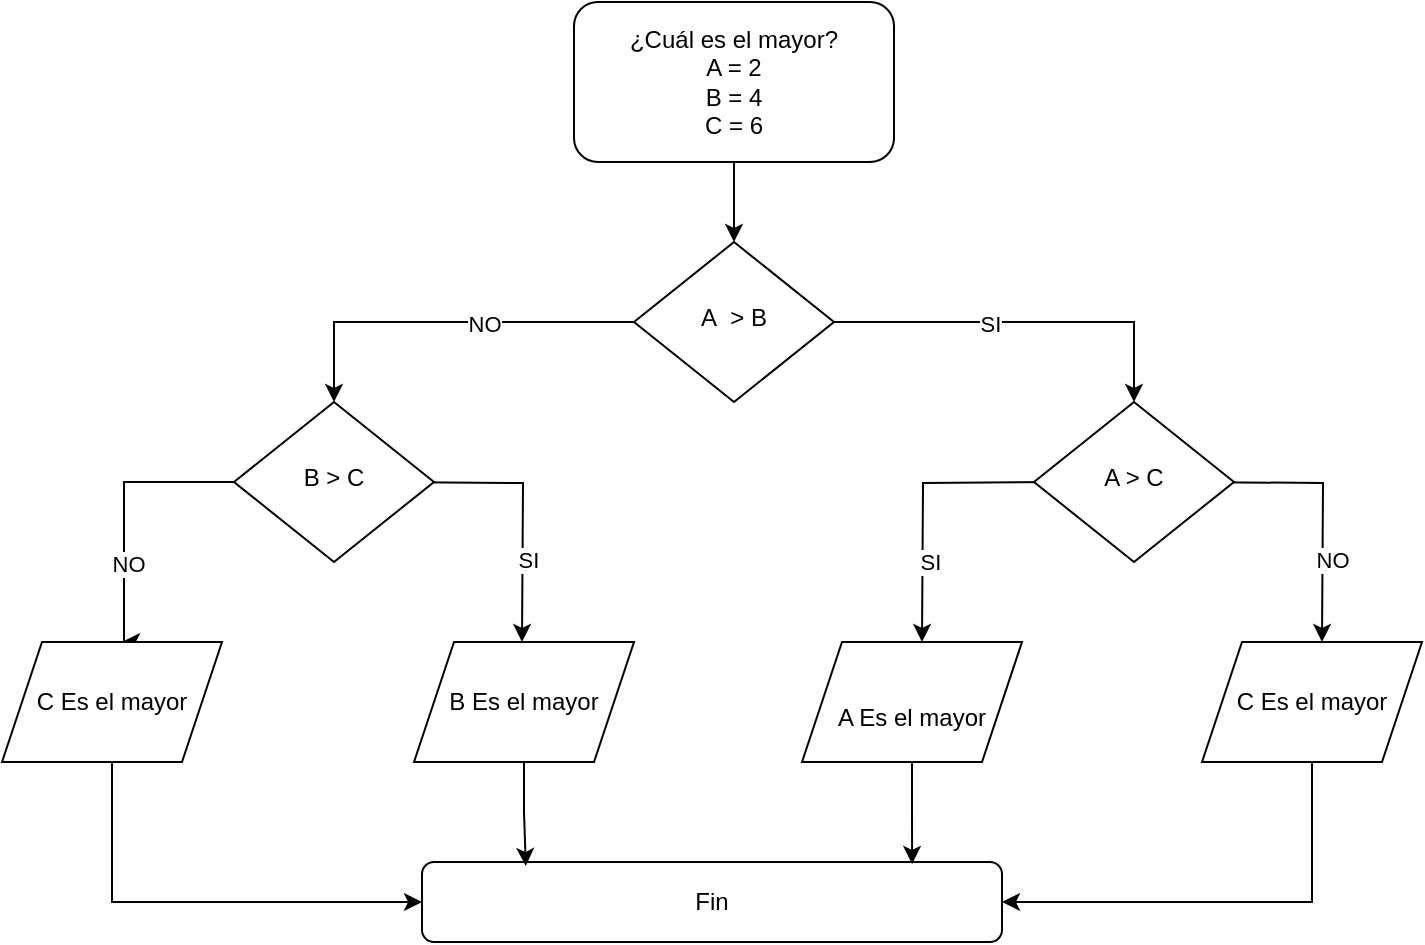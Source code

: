<mxfile version="22.0.4" type="device">
  <diagram id="C5RBs43oDa-KdzZeNtuy" name="Page-1">
    <mxGraphModel dx="880" dy="470" grid="1" gridSize="10" guides="1" tooltips="1" connect="1" arrows="1" fold="1" page="1" pageScale="1" pageWidth="827" pageHeight="1169" math="0" shadow="0">
      <root>
        <mxCell id="WIyWlLk6GJQsqaUBKTNV-0" />
        <mxCell id="WIyWlLk6GJQsqaUBKTNV-1" parent="WIyWlLk6GJQsqaUBKTNV-0" />
        <mxCell id="l5PZcpf08F1-hUitza8Y-64" style="edgeStyle=orthogonalEdgeStyle;rounded=0;orthogonalLoop=1;jettySize=auto;html=1;entryX=0.5;entryY=0;entryDx=0;entryDy=0;" edge="1" parent="WIyWlLk6GJQsqaUBKTNV-1" source="WIyWlLk6GJQsqaUBKTNV-3" target="WIyWlLk6GJQsqaUBKTNV-6">
          <mxGeometry relative="1" as="geometry" />
        </mxCell>
        <mxCell id="WIyWlLk6GJQsqaUBKTNV-3" value="¿Cuál es el mayor?&lt;br&gt;A = 2&lt;br&gt;B = 4&lt;br&gt;C = 6" style="rounded=1;whiteSpace=wrap;html=1;fontSize=12;glass=0;strokeWidth=1;shadow=0;" parent="WIyWlLk6GJQsqaUBKTNV-1" vertex="1">
          <mxGeometry x="386" width="160" height="80" as="geometry" />
        </mxCell>
        <mxCell id="l5PZcpf08F1-hUitza8Y-68" style="edgeStyle=orthogonalEdgeStyle;rounded=0;orthogonalLoop=1;jettySize=auto;html=1;entryX=0.5;entryY=0;entryDx=0;entryDy=0;" edge="1" parent="WIyWlLk6GJQsqaUBKTNV-1" source="WIyWlLk6GJQsqaUBKTNV-6" target="WIyWlLk6GJQsqaUBKTNV-10">
          <mxGeometry relative="1" as="geometry" />
        </mxCell>
        <mxCell id="l5PZcpf08F1-hUitza8Y-69" value="SI" style="edgeLabel;html=1;align=center;verticalAlign=middle;resizable=0;points=[];" vertex="1" connectable="0" parent="l5PZcpf08F1-hUitza8Y-68">
          <mxGeometry x="-0.18" y="-1" relative="1" as="geometry">
            <mxPoint as="offset" />
          </mxGeometry>
        </mxCell>
        <mxCell id="l5PZcpf08F1-hUitza8Y-70" style="edgeStyle=orthogonalEdgeStyle;rounded=0;orthogonalLoop=1;jettySize=auto;html=1;entryX=0.5;entryY=0;entryDx=0;entryDy=0;" edge="1" parent="WIyWlLk6GJQsqaUBKTNV-1" source="WIyWlLk6GJQsqaUBKTNV-6" target="l5PZcpf08F1-hUitza8Y-14">
          <mxGeometry relative="1" as="geometry" />
        </mxCell>
        <mxCell id="l5PZcpf08F1-hUitza8Y-71" value="NO" style="edgeLabel;html=1;align=center;verticalAlign=middle;resizable=0;points=[];" vertex="1" connectable="0" parent="l5PZcpf08F1-hUitza8Y-70">
          <mxGeometry x="-0.21" y="1" relative="1" as="geometry">
            <mxPoint as="offset" />
          </mxGeometry>
        </mxCell>
        <mxCell id="WIyWlLk6GJQsqaUBKTNV-6" value="A&amp;nbsp; &amp;gt; B" style="rhombus;whiteSpace=wrap;html=1;shadow=0;fontFamily=Helvetica;fontSize=12;align=center;strokeWidth=1;spacing=6;spacingTop=-4;" parent="WIyWlLk6GJQsqaUBKTNV-1" vertex="1">
          <mxGeometry x="416" y="120" width="100" height="80" as="geometry" />
        </mxCell>
        <mxCell id="l5PZcpf08F1-hUitza8Y-73" style="edgeStyle=orthogonalEdgeStyle;rounded=0;orthogonalLoop=1;jettySize=auto;html=1;" edge="1" parent="WIyWlLk6GJQsqaUBKTNV-1">
          <mxGeometry relative="1" as="geometry">
            <mxPoint x="760" y="320" as="targetPoint" />
            <mxPoint x="690" y="240" as="sourcePoint" />
          </mxGeometry>
        </mxCell>
        <mxCell id="l5PZcpf08F1-hUitza8Y-80" value="NO" style="edgeLabel;html=1;align=center;verticalAlign=middle;resizable=0;points=[];" vertex="1" connectable="0" parent="l5PZcpf08F1-hUitza8Y-73">
          <mxGeometry x="0.455" y="4" relative="1" as="geometry">
            <mxPoint as="offset" />
          </mxGeometry>
        </mxCell>
        <mxCell id="l5PZcpf08F1-hUitza8Y-74" style="edgeStyle=orthogonalEdgeStyle;rounded=0;orthogonalLoop=1;jettySize=auto;html=1;" edge="1" parent="WIyWlLk6GJQsqaUBKTNV-1">
          <mxGeometry relative="1" as="geometry">
            <mxPoint x="560" y="320" as="targetPoint" />
            <mxPoint x="630" y="240" as="sourcePoint" />
          </mxGeometry>
        </mxCell>
        <mxCell id="l5PZcpf08F1-hUitza8Y-79" value="SI" style="edgeLabel;html=1;align=center;verticalAlign=middle;resizable=0;points=[];" vertex="1" connectable="0" parent="l5PZcpf08F1-hUitza8Y-74">
          <mxGeometry x="0.465" y="3" relative="1" as="geometry">
            <mxPoint as="offset" />
          </mxGeometry>
        </mxCell>
        <mxCell id="WIyWlLk6GJQsqaUBKTNV-10" value="A &amp;gt; C" style="rhombus;whiteSpace=wrap;html=1;shadow=0;fontFamily=Helvetica;fontSize=12;align=center;strokeWidth=1;spacing=6;spacingTop=-4;" parent="WIyWlLk6GJQsqaUBKTNV-1" vertex="1">
          <mxGeometry x="616" y="200" width="100" height="80" as="geometry" />
        </mxCell>
        <mxCell id="WIyWlLk6GJQsqaUBKTNV-11" value="Fin" style="rounded=1;whiteSpace=wrap;html=1;fontSize=12;glass=0;strokeWidth=1;shadow=0;" parent="WIyWlLk6GJQsqaUBKTNV-1" vertex="1">
          <mxGeometry x="310" y="430" width="290" height="40" as="geometry" />
        </mxCell>
        <mxCell id="l5PZcpf08F1-hUitza8Y-75" style="edgeStyle=orthogonalEdgeStyle;rounded=0;orthogonalLoop=1;jettySize=auto;html=1;" edge="1" parent="WIyWlLk6GJQsqaUBKTNV-1">
          <mxGeometry relative="1" as="geometry">
            <mxPoint x="360" y="320" as="targetPoint" />
            <mxPoint x="290" y="240" as="sourcePoint" />
          </mxGeometry>
        </mxCell>
        <mxCell id="l5PZcpf08F1-hUitza8Y-77" value="SI" style="edgeLabel;html=1;align=center;verticalAlign=middle;resizable=0;points=[];" vertex="1" connectable="0" parent="l5PZcpf08F1-hUitza8Y-75">
          <mxGeometry x="0.455" y="2" relative="1" as="geometry">
            <mxPoint as="offset" />
          </mxGeometry>
        </mxCell>
        <mxCell id="l5PZcpf08F1-hUitza8Y-76" style="edgeStyle=orthogonalEdgeStyle;rounded=0;orthogonalLoop=1;jettySize=auto;html=1;" edge="1" parent="WIyWlLk6GJQsqaUBKTNV-1">
          <mxGeometry relative="1" as="geometry">
            <mxPoint x="160" y="320" as="targetPoint" />
            <mxPoint x="240" y="240" as="sourcePoint" />
            <Array as="points">
              <mxPoint x="161" y="240" />
            </Array>
          </mxGeometry>
        </mxCell>
        <mxCell id="l5PZcpf08F1-hUitza8Y-78" value="NO" style="edgeLabel;html=1;align=center;verticalAlign=middle;resizable=0;points=[];" vertex="1" connectable="0" parent="l5PZcpf08F1-hUitza8Y-76">
          <mxGeometry x="0.498" y="2" relative="1" as="geometry">
            <mxPoint as="offset" />
          </mxGeometry>
        </mxCell>
        <mxCell id="l5PZcpf08F1-hUitza8Y-14" value="B &amp;gt; C" style="rhombus;whiteSpace=wrap;html=1;shadow=0;fontFamily=Helvetica;fontSize=12;align=center;strokeWidth=1;spacing=6;spacingTop=-4;" vertex="1" parent="WIyWlLk6GJQsqaUBKTNV-1">
          <mxGeometry x="216" y="200" width="100" height="80" as="geometry" />
        </mxCell>
        <mxCell id="l5PZcpf08F1-hUitza8Y-96" style="edgeStyle=orthogonalEdgeStyle;rounded=0;orthogonalLoop=1;jettySize=auto;html=1;entryX=0;entryY=0.5;entryDx=0;entryDy=0;" edge="1" parent="WIyWlLk6GJQsqaUBKTNV-1" source="l5PZcpf08F1-hUitza8Y-81" target="WIyWlLk6GJQsqaUBKTNV-11">
          <mxGeometry relative="1" as="geometry">
            <Array as="points">
              <mxPoint x="155" y="450" />
            </Array>
          </mxGeometry>
        </mxCell>
        <mxCell id="l5PZcpf08F1-hUitza8Y-81" value="C Es el mayor" style="shape=parallelogram;perimeter=parallelogramPerimeter;whiteSpace=wrap;html=1;fixedSize=1;" vertex="1" parent="WIyWlLk6GJQsqaUBKTNV-1">
          <mxGeometry x="100" y="320" width="110" height="60" as="geometry" />
        </mxCell>
        <mxCell id="l5PZcpf08F1-hUitza8Y-82" value="B Es el mayor" style="shape=parallelogram;perimeter=parallelogramPerimeter;whiteSpace=wrap;html=1;fixedSize=1;" vertex="1" parent="WIyWlLk6GJQsqaUBKTNV-1">
          <mxGeometry x="306" y="320" width="110" height="60" as="geometry" />
        </mxCell>
        <mxCell id="l5PZcpf08F1-hUitza8Y-83" value="&lt;br&gt;A Es el mayor" style="shape=parallelogram;perimeter=parallelogramPerimeter;whiteSpace=wrap;html=1;fixedSize=1;" vertex="1" parent="WIyWlLk6GJQsqaUBKTNV-1">
          <mxGeometry x="500" y="320" width="110" height="60" as="geometry" />
        </mxCell>
        <mxCell id="l5PZcpf08F1-hUitza8Y-90" style="edgeStyle=orthogonalEdgeStyle;rounded=0;orthogonalLoop=1;jettySize=auto;html=1;entryX=1;entryY=0.5;entryDx=0;entryDy=0;" edge="1" parent="WIyWlLk6GJQsqaUBKTNV-1" source="l5PZcpf08F1-hUitza8Y-84" target="WIyWlLk6GJQsqaUBKTNV-11">
          <mxGeometry relative="1" as="geometry">
            <mxPoint x="755" y="440" as="targetPoint" />
            <Array as="points">
              <mxPoint x="755" y="450" />
            </Array>
          </mxGeometry>
        </mxCell>
        <mxCell id="l5PZcpf08F1-hUitza8Y-84" value="C Es el mayor" style="shape=parallelogram;perimeter=parallelogramPerimeter;whiteSpace=wrap;html=1;fixedSize=1;" vertex="1" parent="WIyWlLk6GJQsqaUBKTNV-1">
          <mxGeometry x="700" y="320" width="110" height="60" as="geometry" />
        </mxCell>
        <mxCell id="l5PZcpf08F1-hUitza8Y-97" style="edgeStyle=orthogonalEdgeStyle;rounded=0;orthogonalLoop=1;jettySize=auto;html=1;entryX=0.845;entryY=0.025;entryDx=0;entryDy=0;entryPerimeter=0;" edge="1" parent="WIyWlLk6GJQsqaUBKTNV-1" source="l5PZcpf08F1-hUitza8Y-83" target="WIyWlLk6GJQsqaUBKTNV-11">
          <mxGeometry relative="1" as="geometry" />
        </mxCell>
        <mxCell id="l5PZcpf08F1-hUitza8Y-98" style="edgeStyle=orthogonalEdgeStyle;rounded=0;orthogonalLoop=1;jettySize=auto;html=1;entryX=0.179;entryY=0.05;entryDx=0;entryDy=0;entryPerimeter=0;" edge="1" parent="WIyWlLk6GJQsqaUBKTNV-1" source="l5PZcpf08F1-hUitza8Y-82" target="WIyWlLk6GJQsqaUBKTNV-11">
          <mxGeometry relative="1" as="geometry" />
        </mxCell>
      </root>
    </mxGraphModel>
  </diagram>
</mxfile>
